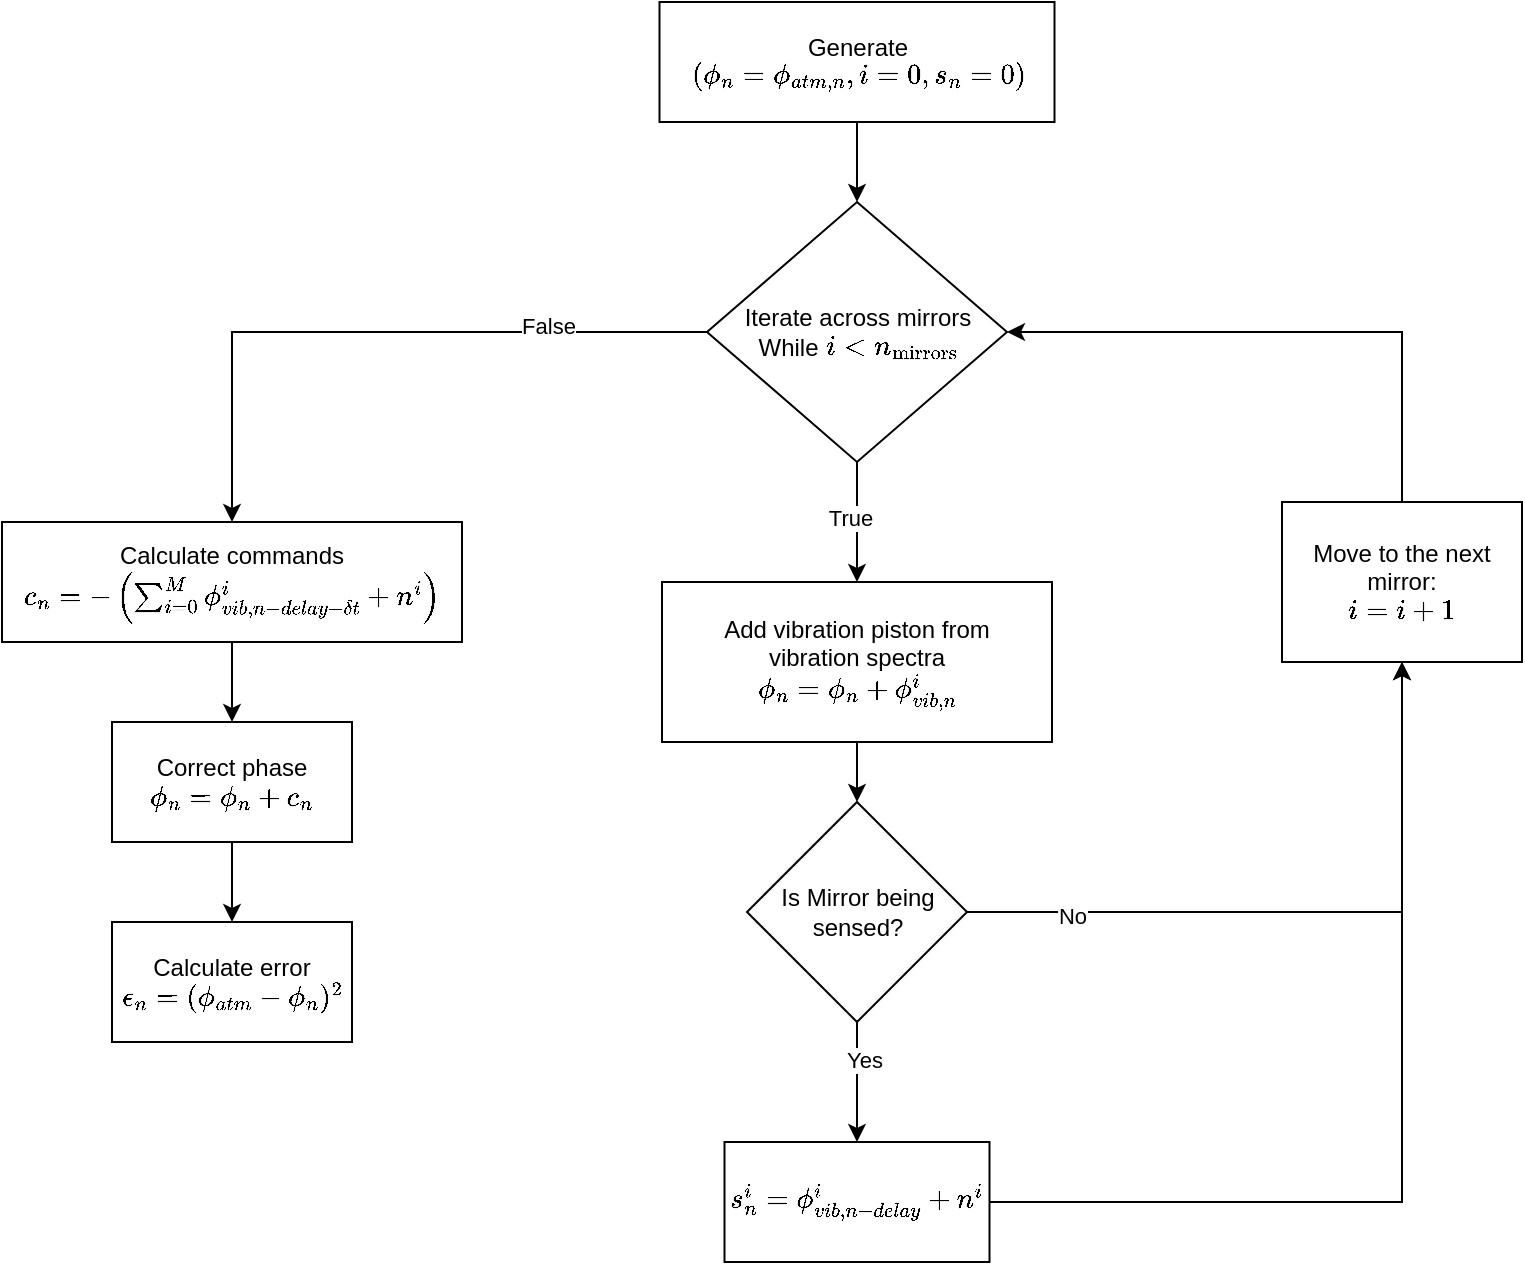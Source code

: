 <mxfile version="28.2.5" pages="5">
  <diagram id="vtG1QSBKQb1yQzs_CNGB" name="Reduced pipeline">
    <mxGraphModel dx="1351" dy="784" grid="1" gridSize="10" guides="1" tooltips="1" connect="1" arrows="1" fold="1" page="1" pageScale="1" pageWidth="850" pageHeight="1100" math="1" shadow="0">
      <root>
        <mxCell id="0" />
        <mxCell id="1" parent="0" />
        <mxCell id="zL2rBSDNeWhpRYL6FzXf-2" style="edgeStyle=orthogonalEdgeStyle;rounded=0;orthogonalLoop=1;jettySize=auto;html=1;exitX=0.5;exitY=1;exitDx=0;exitDy=0;entryX=0.5;entryY=0;entryDx=0;entryDy=0;" parent="1" source="zL2rBSDNeWhpRYL6FzXf-1" target="zL2rBSDNeWhpRYL6FzXf-4" edge="1">
          <mxGeometry relative="1" as="geometry">
            <mxPoint x="350" y="200" as="targetPoint" />
          </mxGeometry>
        </mxCell>
        <mxCell id="zL2rBSDNeWhpRYL6FzXf-1" value="&lt;div&gt;Generate \((\phi_n = \phi_{atm,n},i=0, s_n=0)\)&lt;/div&gt;" style="whiteSpace=wrap;html=1;" parent="1" vertex="1">
          <mxGeometry x="358.75" y="70" width="197.5" height="60" as="geometry" />
        </mxCell>
        <mxCell id="zL2rBSDNeWhpRYL6FzXf-17" style="edgeStyle=orthogonalEdgeStyle;rounded=0;orthogonalLoop=1;jettySize=auto;html=1;exitX=0;exitY=0.5;exitDx=0;exitDy=0;entryX=0.5;entryY=0;entryDx=0;entryDy=0;" parent="1" source="zL2rBSDNeWhpRYL6FzXf-4" target="zL2rBSDNeWhpRYL6FzXf-19" edge="1">
          <mxGeometry relative="1" as="geometry">
            <mxPoint x="140" y="310" as="targetPoint" />
          </mxGeometry>
        </mxCell>
        <mxCell id="zL2rBSDNeWhpRYL6FzXf-18" value="False" style="edgeLabel;html=1;align=center;verticalAlign=middle;resizable=0;points=[];" parent="zL2rBSDNeWhpRYL6FzXf-17" vertex="1" connectable="0">
          <mxGeometry x="-0.523" y="-3" relative="1" as="geometry">
            <mxPoint as="offset" />
          </mxGeometry>
        </mxCell>
        <mxCell id="rXeDVkCeucwJwdOs3aNK-2" style="edgeStyle=orthogonalEdgeStyle;rounded=0;orthogonalLoop=1;jettySize=auto;html=1;exitX=0.5;exitY=1;exitDx=0;exitDy=0;entryX=0.5;entryY=0;entryDx=0;entryDy=0;" parent="1" source="zL2rBSDNeWhpRYL6FzXf-4" target="zL2rBSDNeWhpRYL6FzXf-6" edge="1">
          <mxGeometry relative="1" as="geometry" />
        </mxCell>
        <mxCell id="rXeDVkCeucwJwdOs3aNK-3" value="True" style="edgeLabel;html=1;align=center;verticalAlign=middle;resizable=0;points=[];" parent="rXeDVkCeucwJwdOs3aNK-2" vertex="1" connectable="0">
          <mxGeometry x="-0.062" y="-4" relative="1" as="geometry">
            <mxPoint as="offset" />
          </mxGeometry>
        </mxCell>
        <mxCell id="zL2rBSDNeWhpRYL6FzXf-4" value="&lt;div&gt;Iterate across mirrors&lt;/div&gt;&lt;div&gt;While \(i &amp;lt; n_\text{mirrors}\)&lt;/div&gt;" style="rhombus;whiteSpace=wrap;html=1;" parent="1" vertex="1">
          <mxGeometry x="382.5" y="170" width="150" height="130" as="geometry" />
        </mxCell>
        <mxCell id="zL2rBSDNeWhpRYL6FzXf-8" style="edgeStyle=orthogonalEdgeStyle;rounded=0;orthogonalLoop=1;jettySize=auto;html=1;exitX=0.5;exitY=1;exitDx=0;exitDy=0;entryX=0.5;entryY=0;entryDx=0;entryDy=0;" parent="1" source="zL2rBSDNeWhpRYL6FzXf-6" target="zL2rBSDNeWhpRYL6FzXf-7" edge="1">
          <mxGeometry relative="1" as="geometry" />
        </mxCell>
        <mxCell id="zL2rBSDNeWhpRYL6FzXf-6" value="&lt;div&gt;Add vibration piston from&lt;/div&gt;&lt;div&gt;vibration spectra&lt;/div&gt;&lt;div&gt;\(\phi_n = \phi_n + \phi^i_{vib,n}\)&lt;/div&gt;" style="whiteSpace=wrap;html=1;" parent="1" vertex="1">
          <mxGeometry x="360" y="360" width="195" height="80" as="geometry" />
        </mxCell>
        <mxCell id="rXeDVkCeucwJwdOs3aNK-4" style="edgeStyle=orthogonalEdgeStyle;rounded=0;orthogonalLoop=1;jettySize=auto;html=1;exitX=0.5;exitY=1;exitDx=0;exitDy=0;entryX=0.5;entryY=0;entryDx=0;entryDy=0;" parent="1" source="zL2rBSDNeWhpRYL6FzXf-7" target="rXeDVkCeucwJwdOs3aNK-8" edge="1">
          <mxGeometry relative="1" as="geometry">
            <mxPoint x="458" y="630" as="targetPoint" />
          </mxGeometry>
        </mxCell>
        <mxCell id="rXeDVkCeucwJwdOs3aNK-7" value="Yes" style="edgeLabel;html=1;align=center;verticalAlign=middle;resizable=0;points=[];" parent="rXeDVkCeucwJwdOs3aNK-4" vertex="1" connectable="0">
          <mxGeometry x="-0.366" y="3" relative="1" as="geometry">
            <mxPoint as="offset" />
          </mxGeometry>
        </mxCell>
        <mxCell id="rXeDVkCeucwJwdOs3aNK-5" style="edgeStyle=orthogonalEdgeStyle;rounded=0;orthogonalLoop=1;jettySize=auto;html=1;exitX=1;exitY=0.5;exitDx=0;exitDy=0;entryX=0.5;entryY=1;entryDx=0;entryDy=0;" parent="1" source="zL2rBSDNeWhpRYL6FzXf-7" target="zL2rBSDNeWhpRYL6FzXf-14" edge="1">
          <mxGeometry relative="1" as="geometry" />
        </mxCell>
        <mxCell id="rXeDVkCeucwJwdOs3aNK-6" value="No" style="edgeLabel;html=1;align=center;verticalAlign=middle;resizable=0;points=[];" parent="rXeDVkCeucwJwdOs3aNK-5" vertex="1" connectable="0">
          <mxGeometry x="-0.696" y="-2" relative="1" as="geometry">
            <mxPoint as="offset" />
          </mxGeometry>
        </mxCell>
        <mxCell id="zL2rBSDNeWhpRYL6FzXf-7" value="&lt;div&gt;Is Mirror being&lt;/div&gt;&lt;div&gt;sensed?&lt;/div&gt;" style="rhombus;whiteSpace=wrap;html=1;" parent="1" vertex="1">
          <mxGeometry x="402.5" y="470" width="110" height="110" as="geometry" />
        </mxCell>
        <mxCell id="zL2rBSDNeWhpRYL6FzXf-15" style="edgeStyle=orthogonalEdgeStyle;rounded=0;orthogonalLoop=1;jettySize=auto;html=1;exitX=0.5;exitY=0;exitDx=0;exitDy=0;entryX=1;entryY=0.5;entryDx=0;entryDy=0;" parent="1" source="zL2rBSDNeWhpRYL6FzXf-14" target="zL2rBSDNeWhpRYL6FzXf-4" edge="1">
          <mxGeometry relative="1" as="geometry" />
        </mxCell>
        <mxCell id="zL2rBSDNeWhpRYL6FzXf-14" value="Move to the next mirror:&lt;div&gt;\(i = i +1\)&lt;/div&gt;" style="whiteSpace=wrap;html=1;" parent="1" vertex="1">
          <mxGeometry x="670" y="320" width="120" height="80" as="geometry" />
        </mxCell>
        <mxCell id="zL2rBSDNeWhpRYL6FzXf-21" style="edgeStyle=orthogonalEdgeStyle;rounded=0;orthogonalLoop=1;jettySize=auto;html=1;exitX=0.5;exitY=1;exitDx=0;exitDy=0;entryX=0.5;entryY=0;entryDx=0;entryDy=0;" parent="1" source="zL2rBSDNeWhpRYL6FzXf-19" target="zL2rBSDNeWhpRYL6FzXf-22" edge="1">
          <mxGeometry relative="1" as="geometry">
            <mxPoint x="140" y="450" as="targetPoint" />
          </mxGeometry>
        </mxCell>
        <mxCell id="zL2rBSDNeWhpRYL6FzXf-19" value="&lt;div&gt;Calculate commands&lt;/div&gt;&lt;div&gt;\(c_n =- \left(\sum^M_{i=0} \phi^i_{vib,n-delay-\delta t} + n^i\right)\)&lt;/div&gt;" style="whiteSpace=wrap;html=1;" parent="1" vertex="1">
          <mxGeometry x="30" y="330" width="230" height="60" as="geometry" />
        </mxCell>
        <mxCell id="z2Bbj1VNcDYIr00cgcai-2" style="edgeStyle=orthogonalEdgeStyle;rounded=0;orthogonalLoop=1;jettySize=auto;html=1;exitX=0.5;exitY=1;exitDx=0;exitDy=0;entryX=0.5;entryY=0;entryDx=0;entryDy=0;" parent="1" source="zL2rBSDNeWhpRYL6FzXf-22" target="z2Bbj1VNcDYIr00cgcai-3" edge="1">
          <mxGeometry relative="1" as="geometry">
            <mxPoint x="145" y="550" as="targetPoint" />
          </mxGeometry>
        </mxCell>
        <mxCell id="zL2rBSDNeWhpRYL6FzXf-22" value="&lt;div&gt;Correct phase&lt;/div&gt;&lt;div&gt;\(\phi_n = \phi_n + c_n\)&lt;/div&gt;" style="rounded=0;whiteSpace=wrap;html=1;" parent="1" vertex="1">
          <mxGeometry x="85" y="430" width="120" height="60" as="geometry" />
        </mxCell>
        <mxCell id="z2Bbj1VNcDYIr00cgcai-1" style="edgeStyle=orthogonalEdgeStyle;rounded=0;orthogonalLoop=1;jettySize=auto;html=1;exitX=1;exitY=0.5;exitDx=0;exitDy=0;entryX=0.5;entryY=1;entryDx=0;entryDy=0;" parent="1" source="rXeDVkCeucwJwdOs3aNK-8" target="zL2rBSDNeWhpRYL6FzXf-14" edge="1">
          <mxGeometry relative="1" as="geometry" />
        </mxCell>
        <mxCell id="rXeDVkCeucwJwdOs3aNK-8" value="\( s^i_n = \phi^i_{vib,n-delay} + n^i\)" style="whiteSpace=wrap;html=1;" parent="1" vertex="1">
          <mxGeometry x="391.25" y="640" width="132.5" height="60" as="geometry" />
        </mxCell>
        <mxCell id="z2Bbj1VNcDYIr00cgcai-3" value="&lt;div&gt;Calculate error&lt;/div&gt;&lt;div&gt;\(\epsilon_n = (\phi_{atm} - \phi_n)^2 \)&lt;/div&gt;" style="rounded=0;whiteSpace=wrap;html=1;" parent="1" vertex="1">
          <mxGeometry x="85" y="530" width="120" height="60" as="geometry" />
        </mxCell>
      </root>
    </mxGraphModel>
  </diagram>
  <diagram name="Generation of random phase" id="AdxxEe9DetVni2lw3dZn">
    <mxGraphModel dx="946" dy="549" grid="1" gridSize="10" guides="1" tooltips="1" connect="1" arrows="1" fold="1" page="1" pageScale="1" pageWidth="850" pageHeight="1100" math="1" shadow="0">
      <root>
        <mxCell id="0" />
        <mxCell id="1" parent="0" />
        <mxCell id="WzZo7rwBPiSS0nhT-lU2-1" style="edgeStyle=orthogonalEdgeStyle;rounded=0;orthogonalLoop=1;jettySize=auto;html=1;exitX=0.5;exitY=1;exitDx=0;exitDy=0;entryX=0.5;entryY=0;entryDx=0;entryDy=0;" edge="1" parent="1" source="Yv8FQt4upBwkiq0QZttE-1" target="Yv8FQt4upBwkiq0QZttE-4">
          <mxGeometry relative="1" as="geometry" />
        </mxCell>
        <mxCell id="Yv8FQt4upBwkiq0QZttE-1" value="&lt;div&gt;PSD&lt;/div&gt;&lt;div&gt;von Karman&lt;/div&gt;&lt;div&gt;diff piston&lt;/div&gt;&lt;div&gt;\(\Phi_{atm}\)&lt;/div&gt;" style="rounded=0;whiteSpace=wrap;html=1;" parent="1" vertex="1">
          <mxGeometry x="157.5" y="60" width="80" height="60" as="geometry" />
        </mxCell>
        <mxCell id="WzZo7rwBPiSS0nhT-lU2-2" style="edgeStyle=orthogonalEdgeStyle;rounded=0;orthogonalLoop=1;jettySize=auto;html=1;exitX=0.5;exitY=1;exitDx=0;exitDy=0;entryX=0.5;entryY=0;entryDx=0;entryDy=0;" edge="1" parent="1" source="Yv8FQt4upBwkiq0QZttE-4" target="Yv8FQt4upBwkiq0QZttE-8">
          <mxGeometry relative="1" as="geometry" />
        </mxCell>
        <mxCell id="Yv8FQt4upBwkiq0QZttE-4" value="&lt;div&gt;Calculate amplitude from \(A=\sqrt{\Phi_{atm}}\)&lt;/div&gt;&lt;div&gt;and random phase from \(\nu = r[0,2\pi]\)&lt;/div&gt;" style="rounded=0;whiteSpace=wrap;html=1;" parent="1" vertex="1">
          <mxGeometry x="137.5" y="150" width="120" height="90" as="geometry" />
        </mxCell>
        <mxCell id="WzZo7rwBPiSS0nhT-lU2-3" style="edgeStyle=orthogonalEdgeStyle;rounded=0;orthogonalLoop=1;jettySize=auto;html=1;exitX=0.5;exitY=1;exitDx=0;exitDy=0;entryX=0.5;entryY=0;entryDx=0;entryDy=0;" edge="1" parent="1" source="Yv8FQt4upBwkiq0QZttE-8" target="WzZo7rwBPiSS0nhT-lU2-4">
          <mxGeometry relative="1" as="geometry">
            <mxPoint x="197.5" y="360" as="targetPoint" />
          </mxGeometry>
        </mxCell>
        <mxCell id="Yv8FQt4upBwkiq0QZttE-8" value="&lt;div&gt;Calculate time series, \(\phi_{atm}\), from \(\mathcal{iF}\left(A^{i\nu}\right)\)&lt;/div&gt;" style="rounded=0;whiteSpace=wrap;html=1;" parent="1" vertex="1">
          <mxGeometry x="130" y="260" width="135" height="80" as="geometry" />
        </mxCell>
        <mxCell id="WzZo7rwBPiSS0nhT-lU2-4" value="&lt;div&gt;Output:&lt;/div&gt;&lt;div&gt;\((\phi_{atm}, \phi = \phi_{atm})\)&lt;/div&gt;" style="rounded=0;whiteSpace=wrap;html=1;" vertex="1" parent="1">
          <mxGeometry x="137.5" y="370" width="120" height="60" as="geometry" />
        </mxCell>
      </root>
    </mxGraphModel>
  </diagram>
  <diagram id="lOZA0CJew_lQM3igPh2c" name="Addition of mirror phase">
    <mxGraphModel dx="946" dy="549" grid="1" gridSize="10" guides="1" tooltips="1" connect="1" arrows="1" fold="1" page="1" pageScale="1" pageWidth="850" pageHeight="1100" math="1" shadow="0">
      <root>
        <mxCell id="0" />
        <mxCell id="1" parent="0" />
        <mxCell id="QjJH-eooYAeSzx2Q5K5P-23" style="edgeStyle=orthogonalEdgeStyle;rounded=0;orthogonalLoop=1;jettySize=auto;html=1;exitX=0.5;exitY=1;exitDx=0;exitDy=0;entryX=0.5;entryY=0;entryDx=0;entryDy=0;entryPerimeter=0;" edge="1" parent="1" source="R6jhTGRV_RDnrPqfVh85-1" target="QjJH-eooYAeSzx2Q5K5P-32">
          <mxGeometry relative="1" as="geometry">
            <mxPoint x="320" y="230" as="targetPoint" />
          </mxGeometry>
        </mxCell>
        <mxCell id="R6jhTGRV_RDnrPqfVh85-1" value="&lt;div&gt;Input: \(\phi\)&lt;/div&gt;" style="rounded=0;whiteSpace=wrap;html=1;" vertex="1" parent="1">
          <mxGeometry x="260" y="280" width="120" height="60" as="geometry" />
        </mxCell>
        <mxCell id="QjJH-eooYAeSzx2Q5K5P-18" style="edgeStyle=orthogonalEdgeStyle;rounded=0;orthogonalLoop=1;jettySize=auto;html=1;exitX=0.5;exitY=1;exitDx=0;exitDy=0;entryX=0.5;entryY=0;entryDx=0;entryDy=0;" edge="1" parent="1" source="rb6a3woX7j6Ven6qoKM5-1" target="QjJH-eooYAeSzx2Q5K5P-13">
          <mxGeometry relative="1" as="geometry" />
        </mxCell>
        <mxCell id="rb6a3woX7j6Ven6qoKM5-1" value="&lt;div&gt;Input:&lt;/div&gt;&lt;div&gt;\(\vec{v}_0 = (f_0, w_{vib}, \sigma^2)\)&lt;/div&gt;" style="rounded=0;whiteSpace=wrap;html=1;" vertex="1" parent="1">
          <mxGeometry x="470" y="30" width="120" height="60" as="geometry" />
        </mxCell>
        <mxCell id="QjJH-eooYAeSzx2Q5K5P-1" style="edgeStyle=orthogonalEdgeStyle;rounded=0;orthogonalLoop=1;jettySize=auto;html=1;exitX=0.5;exitY=1;exitDx=0;exitDy=0;entryX=0.5;entryY=0;entryDx=0;entryDy=0;exitPerimeter=0;" edge="1" parent="1" source="QjJH-eooYAeSzx2Q5K5P-6" target="QjJH-eooYAeSzx2Q5K5P-4">
          <mxGeometry relative="1" as="geometry">
            <mxPoint x="655" y="290" as="sourcePoint" />
          </mxGeometry>
        </mxCell>
        <mxCell id="QjJH-eooYAeSzx2Q5K5P-3" style="edgeStyle=orthogonalEdgeStyle;rounded=0;orthogonalLoop=1;jettySize=auto;html=1;exitX=0.5;exitY=1;exitDx=0;exitDy=0;entryX=0.5;entryY=0;entryDx=0;entryDy=0;" edge="1" parent="1" source="QjJH-eooYAeSzx2Q5K5P-4" target="QjJH-eooYAeSzx2Q5K5P-5">
          <mxGeometry relative="1" as="geometry" />
        </mxCell>
        <mxCell id="QjJH-eooYAeSzx2Q5K5P-4" value="&lt;div&gt;Calculate amplitude from \(A=\sqrt{\Phi_{atm}}\)&lt;/div&gt;&lt;div&gt;and random phase from \(\nu = r[0,2\pi]\)&lt;/div&gt;" style="rounded=0;whiteSpace=wrap;html=1;" vertex="1" parent="1">
          <mxGeometry x="595" y="310" width="120" height="90" as="geometry" />
        </mxCell>
        <mxCell id="QjJH-eooYAeSzx2Q5K5P-28" style="edgeStyle=orthogonalEdgeStyle;rounded=0;orthogonalLoop=1;jettySize=auto;html=1;exitX=0.5;exitY=1;exitDx=0;exitDy=0;entryX=0.5;entryY=0;entryDx=0;entryDy=0;" edge="1" parent="1" source="QjJH-eooYAeSzx2Q5K5P-5" target="QjJH-eooYAeSzx2Q5K5P-29">
          <mxGeometry relative="1" as="geometry">
            <mxPoint x="655" y="560" as="targetPoint" />
          </mxGeometry>
        </mxCell>
        <mxCell id="QjJH-eooYAeSzx2Q5K5P-30" style="edgeStyle=orthogonalEdgeStyle;rounded=0;orthogonalLoop=1;jettySize=auto;html=1;exitX=0;exitY=0.5;exitDx=0;exitDy=0;entryX=1;entryY=0.5;entryDx=0;entryDy=0;entryPerimeter=0;" edge="1" parent="1" source="QjJH-eooYAeSzx2Q5K5P-5" target="QjJH-eooYAeSzx2Q5K5P-32">
          <mxGeometry relative="1" as="geometry">
            <mxPoint x="230" y="460" as="targetPoint" />
          </mxGeometry>
        </mxCell>
        <mxCell id="QjJH-eooYAeSzx2Q5K5P-5" value="&lt;div&gt;Calculate time series, \(\phi_{vib}\), from \(\mathcal{iF}\left(A^{i\nu}\right)\)&lt;/div&gt;" style="rounded=0;whiteSpace=wrap;html=1;" vertex="1" parent="1">
          <mxGeometry x="587.5" y="420" width="135" height="80" as="geometry" />
        </mxCell>
        <mxCell id="QjJH-eooYAeSzx2Q5K5P-6" value="" style="verticalLabelPosition=bottom;shadow=0;dashed=0;align=center;html=1;verticalAlign=top;shape=mxgraph.electrical.abstract.sum;" vertex="1" parent="1">
          <mxGeometry x="630" y="240" width="50" height="50" as="geometry" />
        </mxCell>
        <mxCell id="QjJH-eooYAeSzx2Q5K5P-16" style="edgeStyle=orthogonalEdgeStyle;rounded=0;orthogonalLoop=1;jettySize=auto;html=1;exitX=0.5;exitY=1;exitDx=0;exitDy=0;entryX=0.5;entryY=0;entryDx=0;entryDy=0;" edge="1" parent="1" source="QjJH-eooYAeSzx2Q5K5P-8" target="QjJH-eooYAeSzx2Q5K5P-15">
          <mxGeometry relative="1" as="geometry" />
        </mxCell>
        <mxCell id="QjJH-eooYAeSzx2Q5K5P-8" value="&lt;div&gt;Input:&lt;/div&gt;&lt;div&gt;\(\vec{v}_N = (f_0, w_{vib}, \sigma^2)\)&lt;/div&gt;" style="rounded=0;whiteSpace=wrap;html=1;" vertex="1" parent="1">
          <mxGeometry x="720" y="30" width="120" height="60" as="geometry" />
        </mxCell>
        <mxCell id="QjJH-eooYAeSzx2Q5K5P-19" style="edgeStyle=orthogonalEdgeStyle;rounded=0;orthogonalLoop=1;jettySize=auto;html=1;exitX=0.5;exitY=1;exitDx=0;exitDy=0;entryX=0.5;entryY=0;entryDx=0;entryDy=0;" edge="1" parent="1" source="QjJH-eooYAeSzx2Q5K5P-11" target="QjJH-eooYAeSzx2Q5K5P-14">
          <mxGeometry relative="1" as="geometry" />
        </mxCell>
        <mxCell id="QjJH-eooYAeSzx2Q5K5P-11" value="( ... )" style="rounded=0;whiteSpace=wrap;html=1;" vertex="1" parent="1">
          <mxGeometry x="610" y="30" width="90" height="60" as="geometry" />
        </mxCell>
        <mxCell id="QjJH-eooYAeSzx2Q5K5P-13" value="PSD calculation from AR(2) model, \(\Phi_{vib}\)" style="rounded=0;whiteSpace=wrap;html=1;" vertex="1" parent="1">
          <mxGeometry x="490" y="110" width="80" height="60" as="geometry" />
        </mxCell>
        <mxCell id="QjJH-eooYAeSzx2Q5K5P-14" value="PSD calculation from AR(2) model, \(\Phi_{vib}\)" style="rounded=0;whiteSpace=wrap;html=1;" vertex="1" parent="1">
          <mxGeometry x="610" y="110" width="80" height="60" as="geometry" />
        </mxCell>
        <mxCell id="QjJH-eooYAeSzx2Q5K5P-15" value="PSD calculation from AR(2) model, \(\Phi_{vib}\)" style="rounded=0;whiteSpace=wrap;html=1;" vertex="1" parent="1">
          <mxGeometry x="730" y="110" width="80" height="60" as="geometry" />
        </mxCell>
        <mxCell id="QjJH-eooYAeSzx2Q5K5P-20" style="edgeStyle=orthogonalEdgeStyle;rounded=0;orthogonalLoop=1;jettySize=auto;html=1;exitX=0.5;exitY=1;exitDx=0;exitDy=0;entryX=0.5;entryY=0;entryDx=0;entryDy=0;entryPerimeter=0;" edge="1" parent="1" source="QjJH-eooYAeSzx2Q5K5P-13" target="QjJH-eooYAeSzx2Q5K5P-6">
          <mxGeometry relative="1" as="geometry">
            <Array as="points">
              <mxPoint x="530" y="190" />
            </Array>
          </mxGeometry>
        </mxCell>
        <mxCell id="QjJH-eooYAeSzx2Q5K5P-21" style="edgeStyle=orthogonalEdgeStyle;rounded=0;orthogonalLoop=1;jettySize=auto;html=1;exitX=0.5;exitY=1;exitDx=0;exitDy=0;entryX=0.5;entryY=0;entryDx=0;entryDy=0;entryPerimeter=0;" edge="1" parent="1" source="QjJH-eooYAeSzx2Q5K5P-14" target="QjJH-eooYAeSzx2Q5K5P-6">
          <mxGeometry relative="1" as="geometry">
            <Array as="points">
              <mxPoint x="638" y="170" />
              <mxPoint x="638" y="190" />
              <mxPoint x="655" y="190" />
            </Array>
          </mxGeometry>
        </mxCell>
        <mxCell id="QjJH-eooYAeSzx2Q5K5P-22" style="edgeStyle=orthogonalEdgeStyle;rounded=0;orthogonalLoop=1;jettySize=auto;html=1;exitX=0.5;exitY=1;exitDx=0;exitDy=0;entryX=0.5;entryY=0;entryDx=0;entryDy=0;entryPerimeter=0;" edge="1" parent="1" source="QjJH-eooYAeSzx2Q5K5P-15" target="QjJH-eooYAeSzx2Q5K5P-6">
          <mxGeometry relative="1" as="geometry">
            <Array as="points">
              <mxPoint x="770" y="190" />
              <mxPoint x="655" y="190" />
            </Array>
          </mxGeometry>
        </mxCell>
        <mxCell id="QjJH-eooYAeSzx2Q5K5P-29" value="Return: \(\phi_{vib}\)" style="rounded=0;whiteSpace=wrap;html=1;" vertex="1" parent="1">
          <mxGeometry x="595" y="530" width="120" height="60" as="geometry" />
        </mxCell>
        <mxCell id="QjJH-eooYAeSzx2Q5K5P-33" style="edgeStyle=orthogonalEdgeStyle;rounded=0;orthogonalLoop=1;jettySize=auto;html=1;exitX=0.5;exitY=1;exitDx=0;exitDy=0;exitPerimeter=0;entryX=0.5;entryY=0;entryDx=0;entryDy=0;" edge="1" parent="1" source="QjJH-eooYAeSzx2Q5K5P-32" target="QjJH-eooYAeSzx2Q5K5P-38">
          <mxGeometry relative="1" as="geometry">
            <mxPoint x="320" y="550" as="targetPoint" />
          </mxGeometry>
        </mxCell>
        <mxCell id="QjJH-eooYAeSzx2Q5K5P-32" value="" style="verticalLabelPosition=bottom;shadow=0;dashed=0;align=center;html=1;verticalAlign=top;shape=mxgraph.electrical.abstract.sum;" vertex="1" parent="1">
          <mxGeometry x="295" y="435" width="50" height="50" as="geometry" />
        </mxCell>
        <mxCell id="QjJH-eooYAeSzx2Q5K5P-38" value="Return: \(\phi\)" style="rounded=0;whiteSpace=wrap;html=1;" vertex="1" parent="1">
          <mxGeometry x="260" y="530" width="120" height="60" as="geometry" />
        </mxCell>
      </root>
    </mxGraphModel>
  </diagram>
  <diagram id="PQ2ARRX8TM-H1tc1co6X" name="Mirror sensor">
    <mxGraphModel dx="946" dy="549" grid="1" gridSize="10" guides="1" tooltips="1" connect="1" arrows="1" fold="1" page="1" pageScale="1" pageWidth="850" pageHeight="1100" math="1" shadow="0">
      <root>
        <mxCell id="0" />
        <mxCell id="1" parent="0" />
        <mxCell id="TtQZbWAMXKVdj9CI9R09-7" style="edgeStyle=orthogonalEdgeStyle;rounded=0;orthogonalLoop=1;jettySize=auto;html=1;exitX=0.5;exitY=1;exitDx=0;exitDy=0;entryX=0.5;entryY=0;entryDx=0;entryDy=0;" edge="1" parent="1" source="TtQZbWAMXKVdj9CI9R09-1" target="TtQZbWAMXKVdj9CI9R09-2">
          <mxGeometry relative="1" as="geometry" />
        </mxCell>
        <mxCell id="TtQZbWAMXKVdj9CI9R09-1" value="Input: \(\phi_{vib,n}\)" style="rounded=0;whiteSpace=wrap;html=1;" vertex="1" parent="1">
          <mxGeometry x="110" y="40" width="120" height="60" as="geometry" />
        </mxCell>
        <mxCell id="TtQZbWAMXKVdj9CI9R09-8" style="edgeStyle=orthogonalEdgeStyle;rounded=0;orthogonalLoop=1;jettySize=auto;html=1;exitX=0.5;exitY=1;exitDx=0;exitDy=0;entryX=0.5;entryY=0;entryDx=0;entryDy=0;" edge="1" parent="1" source="TtQZbWAMXKVdj9CI9R09-2" target="TtQZbWAMXKVdj9CI9R09-9">
          <mxGeometry relative="1" as="geometry">
            <mxPoint x="170" y="280" as="targetPoint" />
          </mxGeometry>
        </mxCell>
        <mxCell id="TtQZbWAMXKVdj9CI9R09-2" value="&lt;div&gt;Integration of previous frames:&lt;/div&gt;&lt;div&gt;\( s = \phi_{vib,n-delay} + n\)&lt;/div&gt;" style="rounded=0;whiteSpace=wrap;html=1;" vertex="1" parent="1">
          <mxGeometry x="90" y="130" width="160" height="90" as="geometry" />
        </mxCell>
        <mxCell id="TtQZbWAMXKVdj9CI9R09-5" style="edgeStyle=orthogonalEdgeStyle;rounded=0;orthogonalLoop=1;jettySize=auto;html=1;exitX=0;exitY=0.5;exitDx=0;exitDy=0;entryX=1;entryY=0.5;entryDx=0;entryDy=0;" edge="1" parent="1" source="TtQZbWAMXKVdj9CI9R09-3" target="TtQZbWAMXKVdj9CI9R09-2">
          <mxGeometry relative="1" as="geometry" />
        </mxCell>
        <mxCell id="TtQZbWAMXKVdj9CI9R09-3" value="&lt;div&gt;\(n\) - detector noise&lt;/div&gt;\(n = N(0, \sigma^2_{n})\)" style="rounded=0;whiteSpace=wrap;html=1;" vertex="1" parent="1">
          <mxGeometry x="330" y="100" width="120" height="60" as="geometry" />
        </mxCell>
        <mxCell id="TtQZbWAMXKVdj9CI9R09-9" value="Output: \(s\)" style="whiteSpace=wrap;html=1;" vertex="1" parent="1">
          <mxGeometry x="110" y="260" width="120" height="60" as="geometry" />
        </mxCell>
        <mxCell id="TtQZbWAMXKVdj9CI9R09-11" style="edgeStyle=orthogonalEdgeStyle;rounded=0;orthogonalLoop=1;jettySize=auto;html=1;exitX=0;exitY=0.5;exitDx=0;exitDy=0;entryX=1;entryY=0.5;entryDx=0;entryDy=0;" edge="1" parent="1" source="TtQZbWAMXKVdj9CI9R09-10" target="TtQZbWAMXKVdj9CI9R09-2">
          <mxGeometry relative="1" as="geometry" />
        </mxCell>
        <mxCell id="TtQZbWAMXKVdj9CI9R09-10" value="&lt;div&gt;detector delay:&amp;nbsp;&lt;/div&gt;&lt;div&gt;in frames&lt;/div&gt;" style="whiteSpace=wrap;html=1;" vertex="1" parent="1">
          <mxGeometry x="330" y="180" width="120" height="60" as="geometry" />
        </mxCell>
        <mxCell id="-P484MSQL_tHYl5IMrKy-1" value="**Note** The definition here assumes a position detector - the real one will use an acceleration measurement" style="text;html=1;align=center;verticalAlign=middle;resizable=0;points=[];autosize=1;strokeColor=none;fillColor=none;" vertex="1" parent="1">
          <mxGeometry x="50" y="350" width="600" height="30" as="geometry" />
        </mxCell>
      </root>
    </mxGraphModel>
  </diagram>
  <diagram id="tBUE_LKnZjXBHfEuhelc" name="Delay Line">
    <mxGraphModel dx="946" dy="549" grid="1" gridSize="10" guides="1" tooltips="1" connect="1" arrows="1" fold="1" page="1" pageScale="1" pageWidth="850" pageHeight="1100" math="1" shadow="0">
      <root>
        <mxCell id="0" />
        <mxCell id="1" parent="0" />
        <mxCell id="B_Zw4TSifoxehzgOihlm-23" style="edgeStyle=orthogonalEdgeStyle;rounded=0;orthogonalLoop=1;jettySize=auto;html=1;exitX=0.5;exitY=1;exitDx=0;exitDy=0;entryX=0.5;entryY=0;entryDx=0;entryDy=0;entryPerimeter=0;" parent="1" source="B_Zw4TSifoxehzgOihlm-1" target="B_Zw4TSifoxehzgOihlm-25" edge="1">
          <mxGeometry relative="1" as="geometry">
            <mxPoint x="140" y="350" as="targetPoint" />
          </mxGeometry>
        </mxCell>
        <mxCell id="B_Zw4TSifoxehzgOihlm-1" value="Input: \(\phi\)" style="whiteSpace=wrap;html=1;" parent="1" vertex="1">
          <mxGeometry x="80" y="230" width="120" height="60" as="geometry" />
        </mxCell>
        <mxCell id="B_Zw4TSifoxehzgOihlm-3" value="Input: \(s\)" style="whiteSpace=wrap;html=1;" parent="1" vertex="1">
          <mxGeometry x="470" y="110" width="80" height="60" as="geometry" />
        </mxCell>
        <mxCell id="B_Zw4TSifoxehzgOihlm-5" value="" style="strokeWidth=2;html=1;shape=mxgraph.flowchart.annotation_2;align=left;labelPosition=right;pointerEvents=1;rotation=90;" parent="1" vertex="1">
          <mxGeometry x="610" y="-90" width="50" height="360" as="geometry" />
        </mxCell>
        <mxCell id="B_Zw4TSifoxehzgOihlm-6" value="For each of the \(M\) sensed mirrors" style="text;html=1;align=center;verticalAlign=middle;resizable=0;points=[];autosize=1;strokeColor=none;fillColor=none;" parent="1" vertex="1">
          <mxGeometry x="530" y="30" width="210" height="30" as="geometry" />
        </mxCell>
        <mxCell id="B_Zw4TSifoxehzgOihlm-13" style="edgeStyle=orthogonalEdgeStyle;rounded=0;orthogonalLoop=1;jettySize=auto;html=1;exitX=0.5;exitY=1;exitDx=0;exitDy=0;" parent="1" source="B_Zw4TSifoxehzgOihlm-7" edge="1">
          <mxGeometry relative="1" as="geometry">
            <mxPoint x="630" y="260" as="targetPoint" />
          </mxGeometry>
        </mxCell>
        <mxCell id="B_Zw4TSifoxehzgOihlm-7" value="Input: \(s\)" style="whiteSpace=wrap;html=1;" parent="1" vertex="1">
          <mxGeometry x="710" y="110" width="80" height="60" as="geometry" />
        </mxCell>
        <mxCell id="B_Zw4TSifoxehzgOihlm-12" style="edgeStyle=orthogonalEdgeStyle;rounded=0;orthogonalLoop=1;jettySize=auto;html=1;exitX=0.5;exitY=1;exitDx=0;exitDy=0;" parent="1" source="B_Zw4TSifoxehzgOihlm-8" edge="1">
          <mxGeometry relative="1" as="geometry">
            <mxPoint x="630" y="260" as="targetPoint" />
          </mxGeometry>
        </mxCell>
        <mxCell id="B_Zw4TSifoxehzgOihlm-8" value="(...)" style="whiteSpace=wrap;html=1;" parent="1" vertex="1">
          <mxGeometry x="590" y="110" width="80" height="60" as="geometry" />
        </mxCell>
        <mxCell id="B_Zw4TSifoxehzgOihlm-14" style="edgeStyle=orthogonalEdgeStyle;rounded=0;orthogonalLoop=1;jettySize=auto;html=1;exitX=0.5;exitY=1;exitDx=0;exitDy=0;exitPerimeter=0;entryX=0.5;entryY=0;entryDx=0;entryDy=0;" parent="1" source="B_Zw4TSifoxehzgOihlm-10" target="B_Zw4TSifoxehzgOihlm-15" edge="1">
          <mxGeometry relative="1" as="geometry">
            <mxPoint x="630" y="360" as="targetPoint" />
          </mxGeometry>
        </mxCell>
        <mxCell id="B_Zw4TSifoxehzgOihlm-10" value="" style="verticalLabelPosition=bottom;shadow=0;dashed=0;align=center;html=1;verticalAlign=top;shape=mxgraph.electrical.abstract.sum;" parent="1" vertex="1">
          <mxGeometry x="605" y="260" width="50" height="50" as="geometry" />
        </mxCell>
        <mxCell id="B_Zw4TSifoxehzgOihlm-11" style="edgeStyle=orthogonalEdgeStyle;rounded=0;orthogonalLoop=1;jettySize=auto;html=1;exitX=0.5;exitY=1;exitDx=0;exitDy=0;entryX=0.5;entryY=0;entryDx=0;entryDy=0;entryPerimeter=0;" parent="1" source="B_Zw4TSifoxehzgOihlm-3" target="B_Zw4TSifoxehzgOihlm-10" edge="1">
          <mxGeometry relative="1" as="geometry" />
        </mxCell>
        <mxCell id="B_Zw4TSifoxehzgOihlm-16" style="edgeStyle=orthogonalEdgeStyle;rounded=0;orthogonalLoop=1;jettySize=auto;html=1;exitX=0;exitY=0.5;exitDx=0;exitDy=0;entryX=1;entryY=0.5;entryDx=0;entryDy=0;" parent="1" source="B_Zw4TSifoxehzgOihlm-15" target="B_Zw4TSifoxehzgOihlm-17" edge="1">
          <mxGeometry relative="1" as="geometry">
            <mxPoint x="450" y="380" as="targetPoint" />
          </mxGeometry>
        </mxCell>
        <mxCell id="B_Zw4TSifoxehzgOihlm-15" value="\(s_T=\sum^M_{i=0} \phi^i_{vib,n-delay} + n\)" style="rounded=0;whiteSpace=wrap;html=1;" parent="1" vertex="1">
          <mxGeometry x="535" y="350" width="190" height="60" as="geometry" />
        </mxCell>
        <mxCell id="B_Zw4TSifoxehzgOihlm-22" style="edgeStyle=orthogonalEdgeStyle;rounded=0;orthogonalLoop=1;jettySize=auto;html=1;exitX=0;exitY=0.5;exitDx=0;exitDy=0;entryX=1;entryY=0.5;entryDx=0;entryDy=0;entryPerimeter=0;" parent="1" source="B_Zw4TSifoxehzgOihlm-17" target="B_Zw4TSifoxehzgOihlm-25" edge="1">
          <mxGeometry relative="1" as="geometry">
            <mxPoint x="170" y="380" as="targetPoint" />
          </mxGeometry>
        </mxCell>
        <mxCell id="B_Zw4TSifoxehzgOihlm-17" value="\(c=- \left(\sum^M_{i=0} \phi^i_{vib,n-delay-\delta t} + n\right)\)" style="whiteSpace=wrap;html=1;" parent="1" vertex="1">
          <mxGeometry x="250" y="350" width="200" height="60" as="geometry" />
        </mxCell>
        <mxCell id="B_Zw4TSifoxehzgOihlm-20" style="edgeStyle=orthogonalEdgeStyle;rounded=0;orthogonalLoop=1;jettySize=auto;html=1;exitX=0.5;exitY=0;exitDx=0;exitDy=0;entryX=0.5;entryY=1;entryDx=0;entryDy=0;" parent="1" source="B_Zw4TSifoxehzgOihlm-18" target="B_Zw4TSifoxehzgOihlm-17" edge="1">
          <mxGeometry relative="1" as="geometry" />
        </mxCell>
        <mxCell id="B_Zw4TSifoxehzgOihlm-18" value="Setting time delay - \(\delta t\)" style="rounded=0;whiteSpace=wrap;html=1;" parent="1" vertex="1">
          <mxGeometry x="275" y="450" width="150" height="60" as="geometry" />
        </mxCell>
        <mxCell id="B_Zw4TSifoxehzgOihlm-26" style="edgeStyle=orthogonalEdgeStyle;rounded=0;orthogonalLoop=1;jettySize=auto;html=1;exitX=0.5;exitY=1;exitDx=0;exitDy=0;exitPerimeter=0;entryX=0.5;entryY=0;entryDx=0;entryDy=0;" parent="1" source="B_Zw4TSifoxehzgOihlm-25" target="B_Zw4TSifoxehzgOihlm-27" edge="1">
          <mxGeometry relative="1" as="geometry">
            <mxPoint x="140" y="470" as="targetPoint" />
          </mxGeometry>
        </mxCell>
        <mxCell id="B_Zw4TSifoxehzgOihlm-25" value="" style="verticalLabelPosition=bottom;shadow=0;dashed=0;align=center;html=1;verticalAlign=top;shape=mxgraph.electrical.abstract.sum;" parent="1" vertex="1">
          <mxGeometry x="115" y="355" width="50" height="50" as="geometry" />
        </mxCell>
        <mxCell id="B_Zw4TSifoxehzgOihlm-27" value="Output: \(\phi + c\)" style="whiteSpace=wrap;html=1;" parent="1" vertex="1">
          <mxGeometry x="80" y="480" width="120" height="60" as="geometry" />
        </mxCell>
      </root>
    </mxGraphModel>
  </diagram>
</mxfile>
